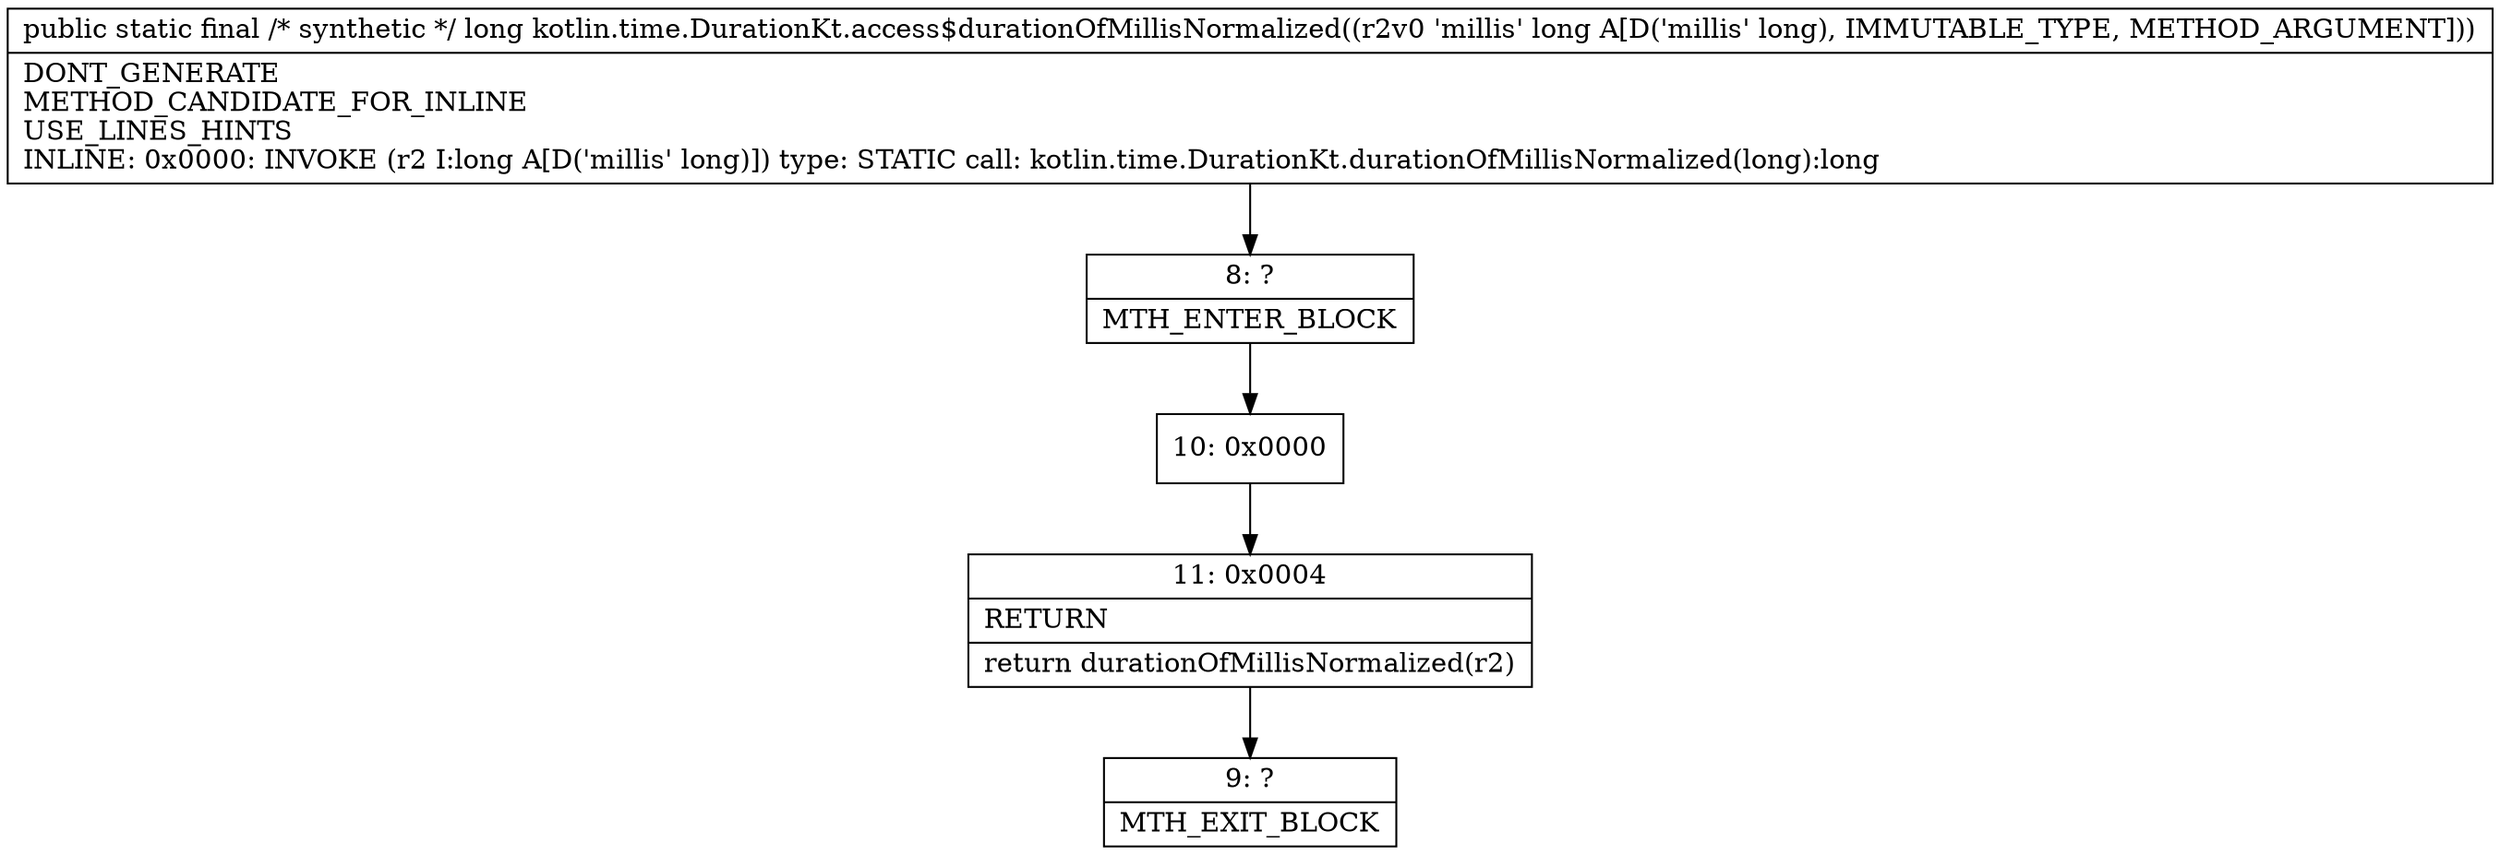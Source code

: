 digraph "CFG forkotlin.time.DurationKt.access$durationOfMillisNormalized(J)J" {
Node_8 [shape=record,label="{8\:\ ?|MTH_ENTER_BLOCK\l}"];
Node_10 [shape=record,label="{10\:\ 0x0000}"];
Node_11 [shape=record,label="{11\:\ 0x0004|RETURN\l|return durationOfMillisNormalized(r2)\l}"];
Node_9 [shape=record,label="{9\:\ ?|MTH_EXIT_BLOCK\l}"];
MethodNode[shape=record,label="{public static final \/* synthetic *\/ long kotlin.time.DurationKt.access$durationOfMillisNormalized((r2v0 'millis' long A[D('millis' long), IMMUTABLE_TYPE, METHOD_ARGUMENT]))  | DONT_GENERATE\lMETHOD_CANDIDATE_FOR_INLINE\lUSE_LINES_HINTS\lINLINE: 0x0000: INVOKE  (r2 I:long A[D('millis' long)]) type: STATIC call: kotlin.time.DurationKt.durationOfMillisNormalized(long):long\l}"];
MethodNode -> Node_8;Node_8 -> Node_10;
Node_10 -> Node_11;
Node_11 -> Node_9;
}

